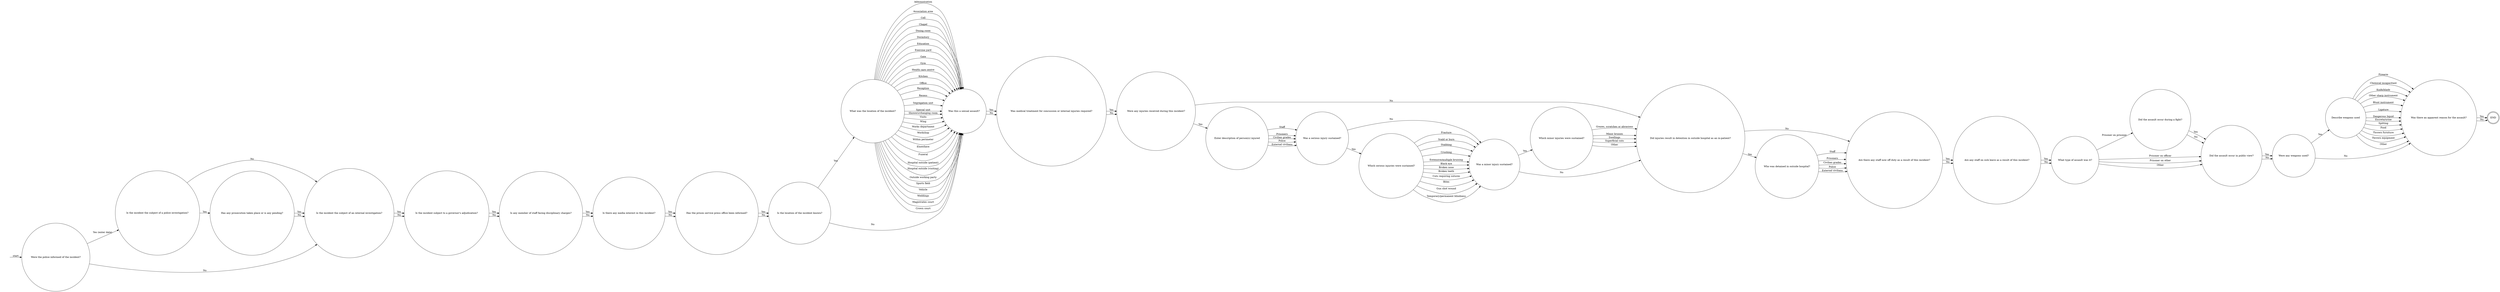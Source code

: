 digraph OLD_ASSAULT {  rankdir=LR;
  node [shape = circle];
  START_NODE [label="", shape=none];
  START_NODE -> 44127 [label = "start"];
  END_NODE [label="END", shape="doublecircle"];
  44127 [label = "Were the police informed of the incident?"];
  44127 -> 44913 [label = "Yes (enter date)"];
  44127 -> 44405 [label = "No"];
  44141 [label = "Was a minor injury sustained?"];
  44141 -> 44612 [label = "Yes"];
  44141 -> 44460 [label = "No"];
  44153 [label = "Is there any media interest in this incident?"];
  44153 -> 44186 [label = "Yes"];
  44153 -> 44186 [label = "No"];
  44186 [label = "Has the prison service press office been informed?"];
  44186 -> 44201 [label = "Yes"];
  44186 -> 44201 [label = "No"];
  44201 [label = "Is the location of the incident known?"];
  44201 -> 45134 [label = "Yes"];
  44201 -> 44586 [label = "No"];
  44254 [label = "Were any injuries received during this incident?"];
  44254 -> 44793 [label = "Yes"];
  44254 -> 44460 [label = "No"];
  44344 [label = "Were any weapons used?"];
  44344 -> 44464 [label = "Yes"];
  44344 -> 45074 [label = "No"];
  44367 [label = "What type of assault was it?"];
  44367 -> 45130 [label = "Prisoner on prisoner"];
  44367 -> 44495 [label = "Prisoner on officer"];
  44367 -> 44495 [label = "Prisoner on other"];
  44367 -> 44495 [label = "Other"];
  44391 [label = "Are there any staff now off duty as a result of this incident?"];
  44391 -> 44652 [label = "Yes"];
  44391 -> 44652 [label = "No"];
  44405 [label = "Is the incident the subject of an internal investigation?"];
  44405 -> 45088 [label = "Yes"];
  44405 -> 45088 [label = "No"];
  44460 [label = "Did injuries result in detention in outside hospital as an in-patient?"];
  44460 -> 44943 [label = "Yes"];
  44460 -> 44391 [label = "No"];
  44464 [label = "Describe weapons used"];
  44464 -> 45074 [label = "Firearm"];
  44464 -> 45074 [label = "Chemical incapacitant"];
  44464 -> 45074 [label = "Knife/blade"];
  44464 -> 45074 [label = "Other sharp instrument"];
  44464 -> 45074 [label = "Blunt instrument"];
  44464 -> 45074 [label = "Ligature"];
  44464 -> 45074 [label = "Dangerous liquid"];
  44464 -> 45074 [label = "Excreta/urine"];
  44464 -> 45074 [label = "Spitting"];
  44464 -> 45074 [label = "Food"];
  44464 -> 45074 [label = "Thrown furniture"];
  44464 -> 45074 [label = "Thrown equipment"];
  44464 -> 45074 [label = "Other"];
  44495 [label = "Did the assault occur in public view?"];
  44495 -> 44344 [label = "Yes"];
  44495 -> 44344 [label = "No"];
  44522 [label = "Was medical treatment for concussion or internal injuries required?"];
  44522 -> 44254 [label = "Yes"];
  44522 -> 44254 [label = "No"];
  44586 [label = "Was this a sexual assault?"];
  44586 -> 44522 [label = "Yes"];
  44586 -> 44522 [label = "No"];
  44612 [label = "Which minor injuries were sustained?"];
  44612 -> 44460 [label = "Grazes, scratches or abrasions"];
  44612 -> 44460 [label = "Minor bruises"];
  44612 -> 44460 [label = "Swellings"];
  44612 -> 44460 [label = "Superficial cuts"];
  44612 -> 44460 [label = "Other"];
  44652 [label = "Are any staff on sick leave as a result of this incident?"];
  44652 -> 44367 [label = "Yes"];
  44652 -> 44367 [label = "No"];
  44773 [label = "Was a serious injury sustained?"];
  44773 -> 45042 [label = "Yes"];
  44773 -> 44141 [label = "No"];
  44793 [label = "Enter description of person(s) injured"];
  44793 -> 44773 [label = "Staff"];
  44793 -> 44773 [label = "Prisoners"];
  44793 -> 44773 [label = "Civilian grades"];
  44793 -> 44773 [label = "Police"];
  44793 -> 44773 [label = "External civilians"];
  44880 [label = "Is any member of staff facing disciplinary charges?"];
  44880 -> 44153 [label = "Yes"];
  44880 -> 44153 [label = "No"];
  44913 [label = "Is the incident the subject of a police investigation?"];
  44913 -> 45092 [label = "Yes"];
  44913 -> 44405 [label = "No"];
  44943 [label = "Who was detained in outside hospital?"];
  44943 -> 44391 [label = "Staff"];
  44943 -> 44391 [label = "Prisoners"];
  44943 -> 44391 [label = "Civilian grades"];
  44943 -> 44391 [label = "Police"];
  44943 -> 44391 [label = "External civilians"];
  45042 [label = "Which serious injuries were sustained?"];
  45042 -> 44141 [label = "Fracture"];
  45042 -> 44141 [label = "Scald or burn"];
  45042 -> 44141 [label = "Stabbing"];
  45042 -> 44141 [label = "Crushing"];
  45042 -> 44141 [label = "Extensive/multiple bruising"];
  45042 -> 44141 [label = "Black eye"];
  45042 -> 44141 [label = "Broken nose"];
  45042 -> 44141 [label = "Broken teeth"];
  45042 -> 44141 [label = "Cuts requiring sutures"];
  45042 -> 44141 [label = "Bites"];
  45042 -> 44141 [label = "Gun shot wound"];
  45042 -> 44141 [label = "Temporary/permanent blindness"];
  45074 [label = "Was there an apparent reason for the assault?"];
  45074 -> END_NODE [label = "Yes"];
  45074 -> END_NODE [label = "No"];
  45088 [label = "Is the incident subject to a governor's adjudication?"];
  45088 -> 44880 [label = "Yes"];
  45088 -> 44880 [label = "No"];
  45092 [label = "Has any prosecution taken place or is any pending?"];
  45092 -> 44405 [label = "Yes"];
  45092 -> 44405 [label = "No"];
  45130 [label = "Did the assault occur during a fight?"];
  45130 -> 44495 [label = "Yes"];
  45130 -> 44495 [label = "No"];
  45134 [label = "What was the location of the incident?"];
  45134 -> 44586 [label = "Administration"];
  45134 -> 44586 [label = "Association area"];
  45134 -> 44586 [label = "Cell"];
  45134 -> 44586 [label = "Chapel"];
  45134 -> 44586 [label = "Dining room"];
  45134 -> 44586 [label = "Dormitory"];
  45134 -> 44586 [label = "Education"];
  45134 -> 44586 [label = "Exercise yard"];
  45134 -> 44586 [label = "Gate"];
  45134 -> 44586 [label = "Gym"];
  45134 -> 44586 [label = "Health care centre"];
  45134 -> 44586 [label = "Kitchen"];
  45134 -> 44586 [label = "Office"];
  45134 -> 44586 [label = "Reception"];
  45134 -> 44586 [label = "Recess"];
  45134 -> 44586 [label = "Segregation unit"];
  45134 -> 44586 [label = "Special unit"];
  45134 -> 44586 [label = "Showers/changing room"];
  45134 -> 44586 [label = "Visits"];
  45134 -> 44586 [label = "Wing"];
  45134 -> 44586 [label = "Works department"];
  45134 -> 44586 [label = "Workshop"];
  45134 -> 44586 [label = "Within perimeter"];
  45134 -> 44586 [label = "Elsewhere"];
  45134 -> 44586 [label = "Funeral"];
  45134 -> 44586 [label = "Hospital outside (patient)"];
  45134 -> 44586 [label = "Hospital outside (visiting)"];
  45134 -> 44586 [label = "Outside working party"];
  45134 -> 44586 [label = "Sports field"];
  45134 -> 44586 [label = "Vehicle"];
  45134 -> 44586 [label = "Weddings"];
  45134 -> 44586 [label = "Magistrates court"];
  45134 -> 44586 [label = "Crown court"];
}
